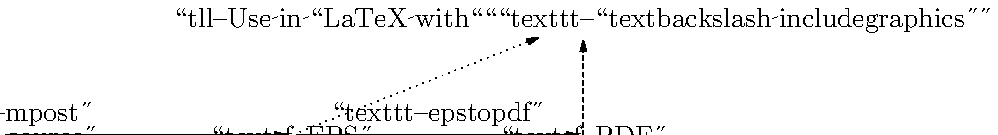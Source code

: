 \documentclass[border=5mm]{standalone}
\usepackage{luamplib}
\def\tll#1{$\vcenter{\let\\\cr\halign{\hss\textsf{##}\hss\cr#1\cr}}$}
\begin{document}
\mplibtextextlabel{enable}
\begin{mplibcode}
path paper; paper = origin {dir -16} .. (55, 0) {dir -13} -- (55,34) -- (0, 34) -- cycle;
path source, EPS, pdf;
source = paper;
EPS = paper shifted 105 right;
pdf = paper shifted 210 right;
beginfig(1);
    fill source withcolor (1,1,7/8);
    draw source;
    label("\tll{MP source}", center source);
    label.bot("\tll{Edit with\\MacVim}", point 1/2 of source shifted 8 down);

    fill EPS withcolor (15/16, 15/16, 1);
    draw EPS dashed withdots scaled 1/2; label("\textsf{EPS}", center EPS);

    fill pdf withcolor (7/8, 7/8, 1);
    draw pdf; label("\textsf{PDF}", center pdf);
    picture p, u;
    p = thelabel.bot("\tll{Preview with\\Skim.app}", point 1/2 of pdf shifted 8 down);
    u = thelabel.top("\tll{Use in \LaTeX with\\\texttt{\textbackslash includegraphics}}", point 5/2 of pdf shifted 34 up);
    draw p; draw u;

    interim ahangle := 30;
    drawarrow (origin -- 34 up) shifted point 5/2 of pdf dashed evenly scaled 1/2;
    drawarrow point 3/2 of bbox source -- point 7/2 of bbox EPS;
    label.top("\texttt{mpost}", 1/2[center source, center EPS]);
    drawarrow point 3/2 of bbox EPS -- point 7/2 of bbox pdf;
    label.top("\texttt{epstopdf}", 1/2[center EPS, center pdf]);

    drawarrow center EPS -- center u
        cutbefore bbox EPS cutafter bbox u
        dashed withdots scaled 1/2;

    draw center EPS -- center p 
        cutbefore bbox EPS cutafter bbox p
        dashed withdots scaled 1/2;

endfig;
\end{mplibcode}
\end{document}

